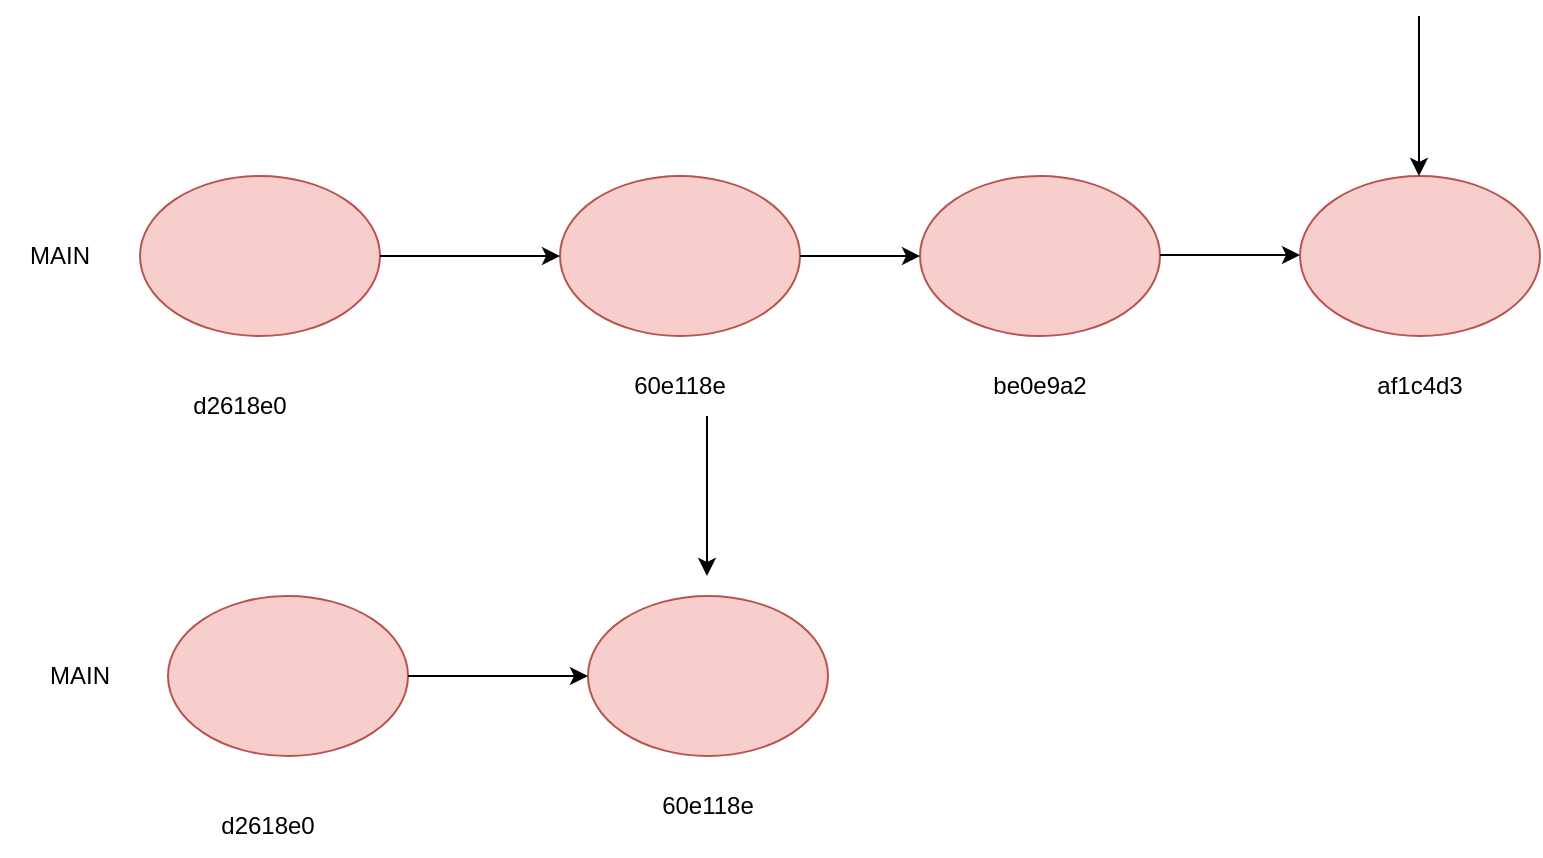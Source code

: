 <mxfile version="23.1.6" type="device">
  <diagram name="Página-1" id="ilaDtFOMwBIhNoafnFEa">
    <mxGraphModel dx="1434" dy="761" grid="1" gridSize="10" guides="1" tooltips="1" connect="1" arrows="1" fold="1" page="1" pageScale="1" pageWidth="827" pageHeight="1169" math="0" shadow="0">
      <root>
        <mxCell id="0" />
        <mxCell id="1" parent="0" />
        <mxCell id="Kbpvy3Zbf72ujOTDy0Ky-1" value="" style="ellipse;whiteSpace=wrap;html=1;fillColor=#f8cecc;strokeColor=#b85450;" parent="1" vertex="1">
          <mxGeometry x="70" y="110" width="120" height="80" as="geometry" />
        </mxCell>
        <mxCell id="Kbpvy3Zbf72ujOTDy0Ky-2" value="" style="ellipse;whiteSpace=wrap;html=1;fillColor=#f8cecc;strokeColor=#b85450;" parent="1" vertex="1">
          <mxGeometry x="280" y="110" width="120" height="80" as="geometry" />
        </mxCell>
        <mxCell id="Kbpvy3Zbf72ujOTDy0Ky-3" value="" style="ellipse;whiteSpace=wrap;html=1;fillColor=#f8cecc;strokeColor=#b85450;" parent="1" vertex="1">
          <mxGeometry x="460" y="110" width="120" height="80" as="geometry" />
        </mxCell>
        <mxCell id="Kbpvy3Zbf72ujOTDy0Ky-4" value="" style="ellipse;whiteSpace=wrap;html=1;fillColor=#f8cecc;strokeColor=#b85450;" parent="1" vertex="1">
          <mxGeometry x="650" y="110" width="120" height="80" as="geometry" />
        </mxCell>
        <mxCell id="Kbpvy3Zbf72ujOTDy0Ky-5" value="" style="endArrow=classic;html=1;rounded=0;entryX=0;entryY=0.5;entryDx=0;entryDy=0;" parent="1" target="Kbpvy3Zbf72ujOTDy0Ky-3" edge="1">
          <mxGeometry width="50" height="50" relative="1" as="geometry">
            <mxPoint x="400" y="150" as="sourcePoint" />
            <mxPoint x="450" y="100" as="targetPoint" />
          </mxGeometry>
        </mxCell>
        <mxCell id="Kbpvy3Zbf72ujOTDy0Ky-7" value="" style="endArrow=classic;html=1;rounded=0;entryX=0;entryY=0.5;entryDx=0;entryDy=0;" parent="1" target="Kbpvy3Zbf72ujOTDy0Ky-2" edge="1">
          <mxGeometry width="50" height="50" relative="1" as="geometry">
            <mxPoint x="190" y="150" as="sourcePoint" />
            <mxPoint x="240" y="100" as="targetPoint" />
          </mxGeometry>
        </mxCell>
        <mxCell id="Kbpvy3Zbf72ujOTDy0Ky-8" value="" style="endArrow=classic;html=1;rounded=0;" parent="1" edge="1">
          <mxGeometry width="50" height="50" relative="1" as="geometry">
            <mxPoint x="580" y="149.5" as="sourcePoint" />
            <mxPoint x="650" y="149.5" as="targetPoint" />
          </mxGeometry>
        </mxCell>
        <mxCell id="Kbpvy3Zbf72ujOTDy0Ky-10" value="" style="endArrow=classic;html=1;rounded=0;entryX=0.5;entryY=0;entryDx=0;entryDy=0;" parent="1" edge="1">
          <mxGeometry width="50" height="50" relative="1" as="geometry">
            <mxPoint x="709.5" y="30" as="sourcePoint" />
            <mxPoint x="709.5" y="110" as="targetPoint" />
          </mxGeometry>
        </mxCell>
        <mxCell id="Kbpvy3Zbf72ujOTDy0Ky-11" value="d2618e0" style="text;html=1;align=center;verticalAlign=middle;whiteSpace=wrap;rounded=0;" parent="1" vertex="1">
          <mxGeometry x="90" y="210" width="60" height="30" as="geometry" />
        </mxCell>
        <mxCell id="Kbpvy3Zbf72ujOTDy0Ky-12" value="60e118e" style="text;html=1;align=center;verticalAlign=middle;whiteSpace=wrap;rounded=0;" parent="1" vertex="1">
          <mxGeometry x="310" y="200" width="60" height="30" as="geometry" />
        </mxCell>
        <mxCell id="Kbpvy3Zbf72ujOTDy0Ky-13" value="be0e9a2" style="text;html=1;align=center;verticalAlign=middle;whiteSpace=wrap;rounded=0;" parent="1" vertex="1">
          <mxGeometry x="490" y="200" width="60" height="30" as="geometry" />
        </mxCell>
        <mxCell id="Kbpvy3Zbf72ujOTDy0Ky-14" value="af1c4d3" style="text;html=1;align=center;verticalAlign=middle;whiteSpace=wrap;rounded=0;" parent="1" vertex="1">
          <mxGeometry x="680" y="200" width="60" height="30" as="geometry" />
        </mxCell>
        <mxCell id="Kbpvy3Zbf72ujOTDy0Ky-15" value="MAIN" style="text;html=1;align=center;verticalAlign=middle;whiteSpace=wrap;rounded=0;" parent="1" vertex="1">
          <mxGeometry y="135" width="60" height="30" as="geometry" />
        </mxCell>
        <mxCell id="Kbpvy3Zbf72ujOTDy0Ky-16" value="" style="ellipse;whiteSpace=wrap;html=1;fillColor=#f8cecc;strokeColor=#b85450;" parent="1" vertex="1">
          <mxGeometry x="84" y="320" width="120" height="80" as="geometry" />
        </mxCell>
        <mxCell id="Kbpvy3Zbf72ujOTDy0Ky-17" value="" style="ellipse;whiteSpace=wrap;html=1;fillColor=#f8cecc;strokeColor=#b85450;" parent="1" vertex="1">
          <mxGeometry x="294" y="320" width="120" height="80" as="geometry" />
        </mxCell>
        <mxCell id="Kbpvy3Zbf72ujOTDy0Ky-18" value="" style="endArrow=classic;html=1;rounded=0;entryX=0;entryY=0.5;entryDx=0;entryDy=0;" parent="1" target="Kbpvy3Zbf72ujOTDy0Ky-17" edge="1">
          <mxGeometry width="50" height="50" relative="1" as="geometry">
            <mxPoint x="204" y="360" as="sourcePoint" />
            <mxPoint x="254" y="310" as="targetPoint" />
          </mxGeometry>
        </mxCell>
        <mxCell id="Kbpvy3Zbf72ujOTDy0Ky-19" value="" style="endArrow=classic;html=1;rounded=0;entryX=0.5;entryY=0;entryDx=0;entryDy=0;" parent="1" edge="1">
          <mxGeometry width="50" height="50" relative="1" as="geometry">
            <mxPoint x="353.5" y="230" as="sourcePoint" />
            <mxPoint x="353.5" y="310" as="targetPoint" />
          </mxGeometry>
        </mxCell>
        <mxCell id="Kbpvy3Zbf72ujOTDy0Ky-20" value="d2618e0" style="text;html=1;align=center;verticalAlign=middle;whiteSpace=wrap;rounded=0;" parent="1" vertex="1">
          <mxGeometry x="104" y="420" width="60" height="30" as="geometry" />
        </mxCell>
        <mxCell id="Kbpvy3Zbf72ujOTDy0Ky-21" value="60e118e" style="text;html=1;align=center;verticalAlign=middle;whiteSpace=wrap;rounded=0;" parent="1" vertex="1">
          <mxGeometry x="324" y="410" width="60" height="30" as="geometry" />
        </mxCell>
        <mxCell id="Kbpvy3Zbf72ujOTDy0Ky-22" value="MAIN" style="text;html=1;align=center;verticalAlign=middle;whiteSpace=wrap;rounded=0;" parent="1" vertex="1">
          <mxGeometry x="10" y="345" width="60" height="30" as="geometry" />
        </mxCell>
      </root>
    </mxGraphModel>
  </diagram>
</mxfile>
